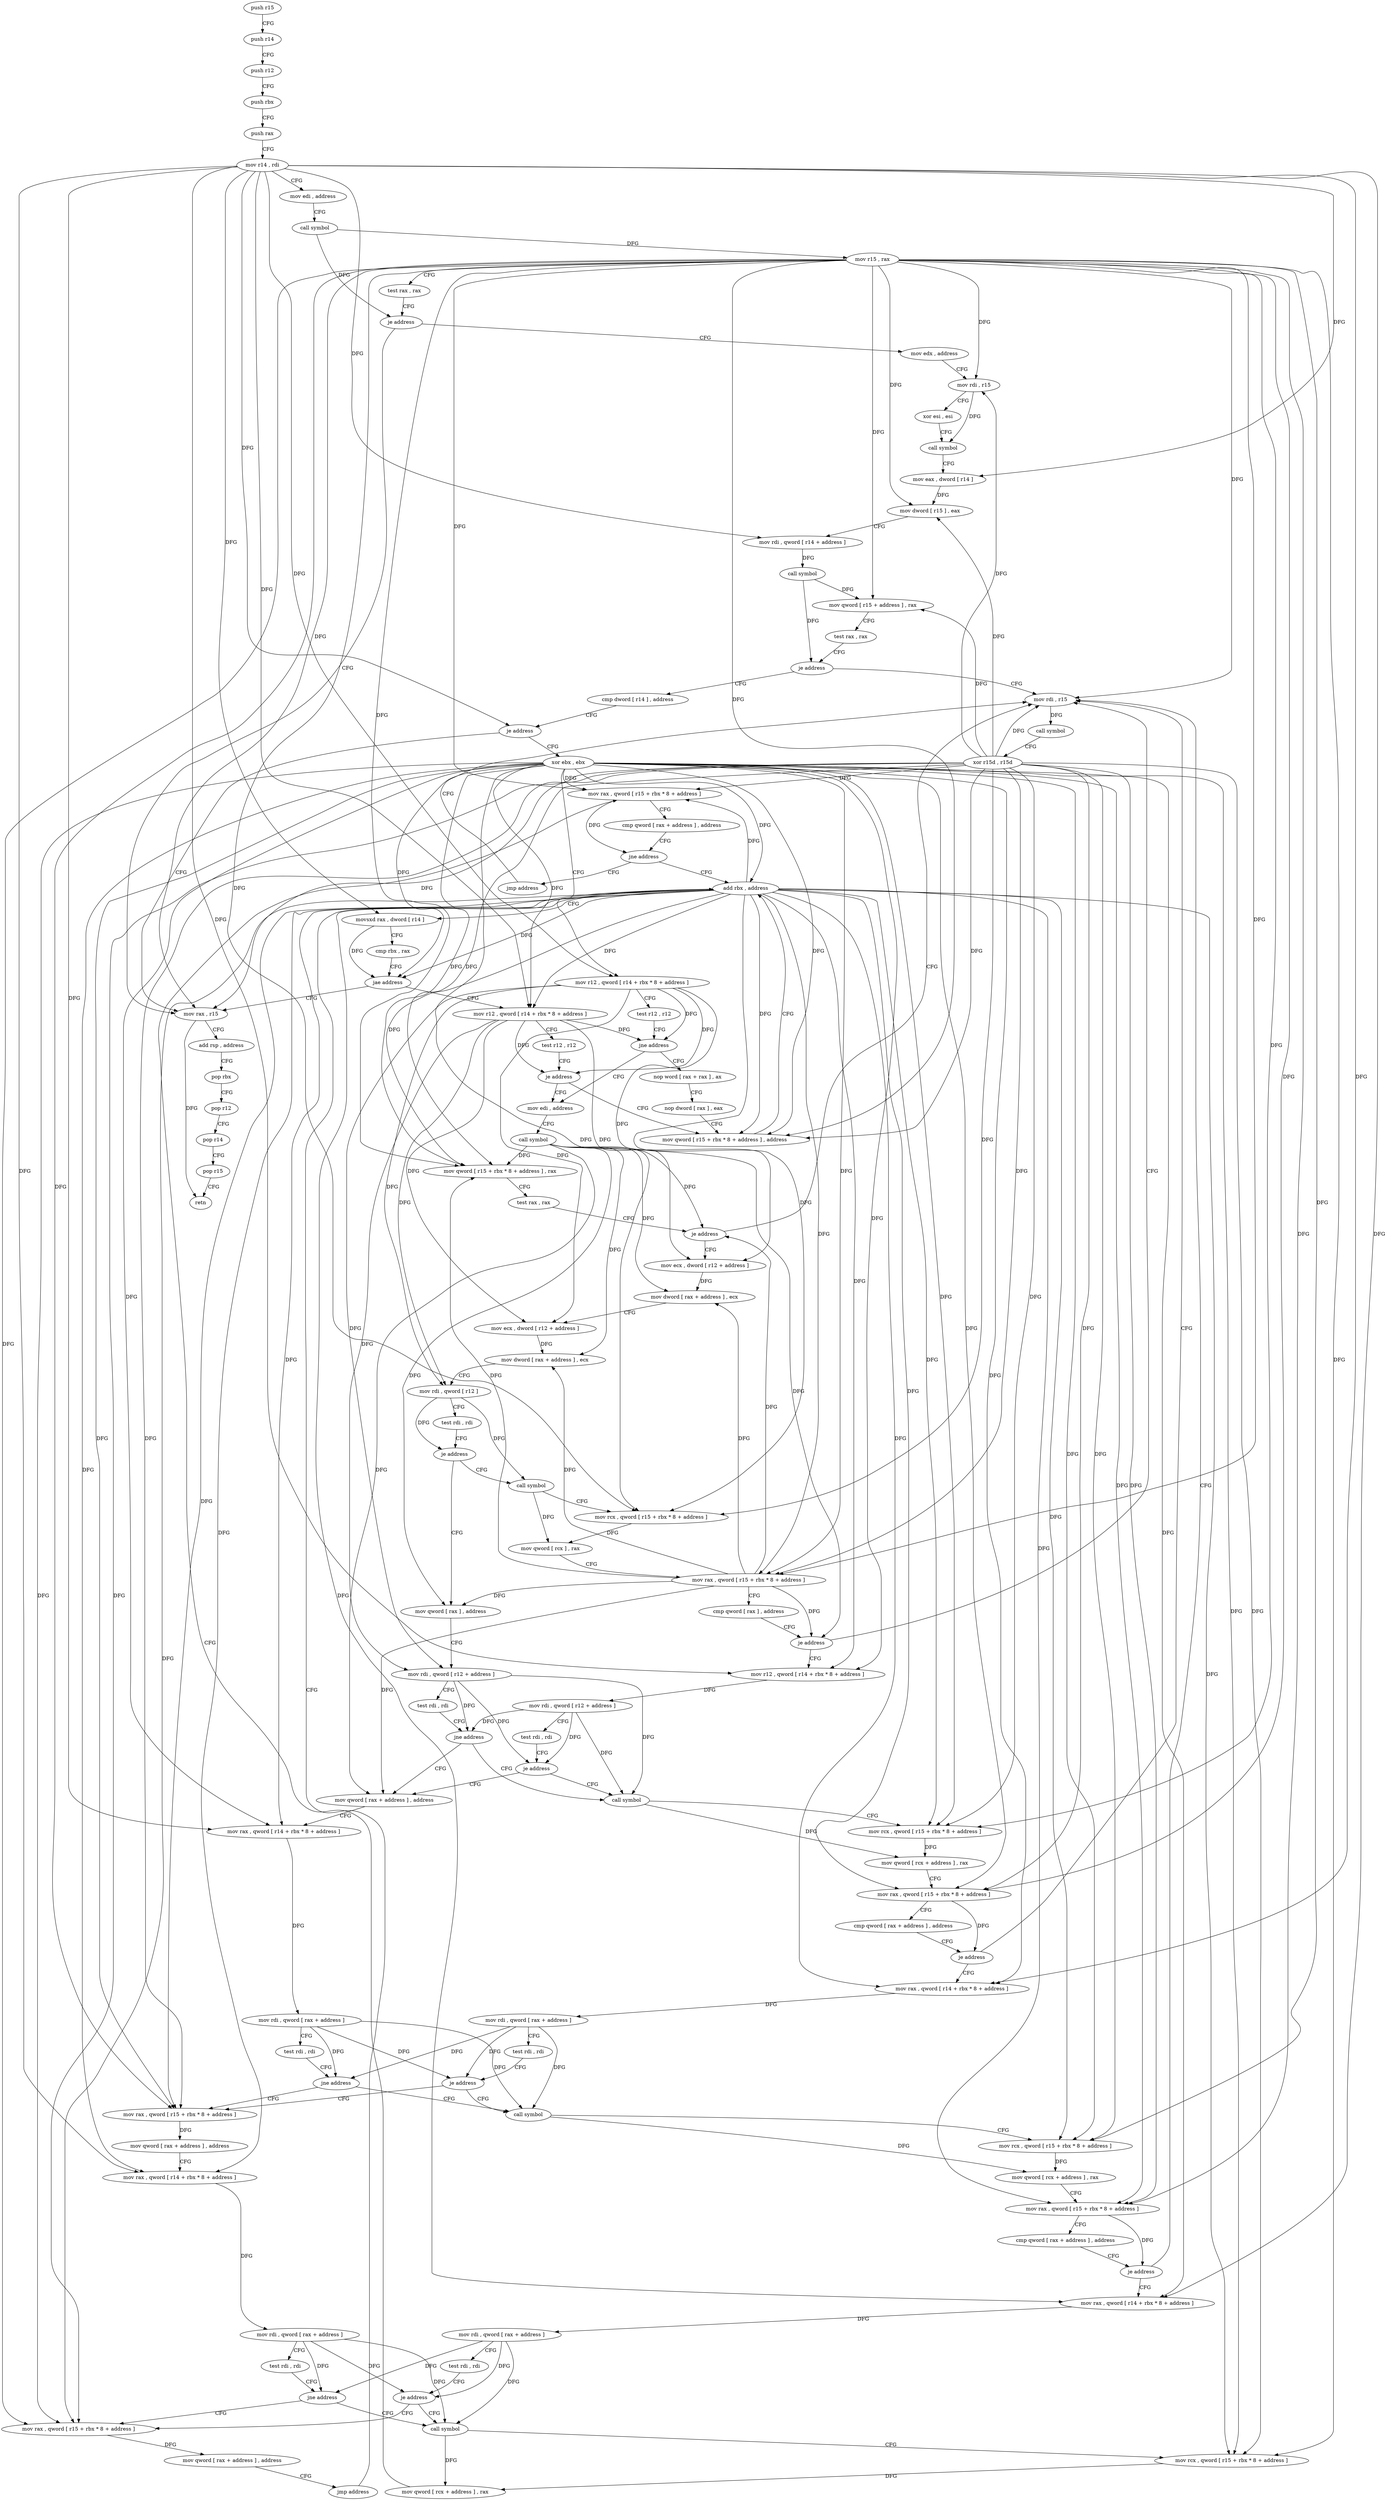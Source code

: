 digraph "func" {
"146720" [label = "push r15" ]
"146722" [label = "push r14" ]
"146724" [label = "push r12" ]
"146726" [label = "push rbx" ]
"146727" [label = "push rax" ]
"146728" [label = "mov r14 , rdi" ]
"146731" [label = "mov edi , address" ]
"146736" [label = "call symbol" ]
"146741" [label = "mov r15 , rax" ]
"146744" [label = "test rax , rax" ]
"146747" [label = "je address" ]
"147187" [label = "mov rax , r15" ]
"146753" [label = "mov edx , address" ]
"147190" [label = "add rsp , address" ]
"147194" [label = "pop rbx" ]
"147195" [label = "pop r12" ]
"147197" [label = "pop r14" ]
"147199" [label = "pop r15" ]
"147201" [label = "retn" ]
"146758" [label = "mov rdi , r15" ]
"146761" [label = "xor esi , esi" ]
"146763" [label = "call symbol" ]
"146768" [label = "mov eax , dword [ r14 ]" ]
"146771" [label = "mov dword [ r15 ] , eax" ]
"146774" [label = "mov rdi , qword [ r14 + address ]" ]
"146778" [label = "call symbol" ]
"146783" [label = "mov qword [ r15 + address ] , rax" ]
"146787" [label = "test rax , rax" ]
"146790" [label = "je address" ]
"147176" [label = "mov rdi , r15" ]
"146796" [label = "cmp dword [ r14 ] , address" ]
"147179" [label = "call symbol" ]
"147184" [label = "xor r15d , r15d" ]
"146800" [label = "je address" ]
"146806" [label = "xor ebx , ebx" ]
"146808" [label = "mov r12 , qword [ r14 + rbx * 8 + address ]" ]
"146813" [label = "test r12 , r12" ]
"146816" [label = "jne address" ]
"146867" [label = "mov edi , address" ]
"146818" [label = "nop word [ rax + rax ] , ax" ]
"146872" [label = "call symbol" ]
"146877" [label = "mov qword [ r15 + rbx * 8 + address ] , rax" ]
"146882" [label = "test rax , rax" ]
"146885" [label = "je address" ]
"146891" [label = "mov ecx , dword [ r12 + address ]" ]
"146828" [label = "nop dword [ rax ] , eax" ]
"146832" [label = "mov qword [ r15 + rbx * 8 + address ] , address" ]
"146896" [label = "mov dword [ rax + address ] , ecx" ]
"146899" [label = "mov ecx , dword [ r12 + address ]" ]
"146904" [label = "mov dword [ rax + address ] , ecx" ]
"146907" [label = "mov rdi , qword [ r12 ]" ]
"146911" [label = "test rdi , rdi" ]
"146914" [label = "je address" ]
"147088" [label = "mov qword [ rax ] , address" ]
"146920" [label = "call symbol" ]
"146857" [label = "mov r12 , qword [ r14 + rbx * 8 + address ]" ]
"146862" [label = "test r12 , r12" ]
"146865" [label = "je address" ]
"147095" [label = "mov rdi , qword [ r12 + address ]" ]
"147100" [label = "test rdi , rdi" ]
"147103" [label = "jne address" ]
"146967" [label = "call symbol" ]
"147109" [label = "mov qword [ rax + address ] , address" ]
"146925" [label = "mov rcx , qword [ r15 + rbx * 8 + address ]" ]
"146930" [label = "mov qword [ rcx ] , rax" ]
"146933" [label = "mov rax , qword [ r15 + rbx * 8 + address ]" ]
"146938" [label = "cmp qword [ rax ] , address" ]
"146942" [label = "je address" ]
"146948" [label = "mov r12 , qword [ r14 + rbx * 8 + address ]" ]
"146841" [label = "add rbx , address" ]
"146972" [label = "mov rcx , qword [ r15 + rbx * 8 + address ]" ]
"146977" [label = "mov qword [ rcx + address ] , rax" ]
"146981" [label = "mov rax , qword [ r15 + rbx * 8 + address ]" ]
"146986" [label = "cmp qword [ rax + address ] , address" ]
"146991" [label = "je address" ]
"146997" [label = "mov rax , qword [ r14 + rbx * 8 + address ]" ]
"147117" [label = "mov rax , qword [ r14 + rbx * 8 + address ]" ]
"147122" [label = "mov rdi , qword [ rax + address ]" ]
"147126" [label = "test rdi , rdi" ]
"147129" [label = "jne address" ]
"147011" [label = "call symbol" ]
"147131" [label = "mov rax , qword [ r15 + rbx * 8 + address ]" ]
"146953" [label = "mov rdi , qword [ r12 + address ]" ]
"146958" [label = "test rdi , rdi" ]
"146961" [label = "je address" ]
"147002" [label = "mov rdi , qword [ rax + address ]" ]
"147006" [label = "test rdi , rdi" ]
"147009" [label = "je address" ]
"147016" [label = "mov rcx , qword [ r15 + rbx * 8 + address ]" ]
"147021" [label = "mov qword [ rcx + address ] , rax" ]
"147025" [label = "mov rax , qword [ r15 + rbx * 8 + address ]" ]
"147030" [label = "cmp qword [ rax + address ] , address" ]
"147035" [label = "je address" ]
"147041" [label = "mov rax , qword [ r14 + rbx * 8 + address ]" ]
"147136" [label = "mov qword [ rax + address ] , address" ]
"147144" [label = "mov rax , qword [ r14 + rbx * 8 + address ]" ]
"147149" [label = "mov rdi , qword [ rax + address ]" ]
"147153" [label = "test rdi , rdi" ]
"147156" [label = "jne address" ]
"147055" [label = "call symbol" ]
"147158" [label = "mov rax , qword [ r15 + rbx * 8 + address ]" ]
"147046" [label = "mov rdi , qword [ rax + address ]" ]
"147050" [label = "test rdi , rdi" ]
"147053" [label = "je address" ]
"147060" [label = "mov rcx , qword [ r15 + rbx * 8 + address ]" ]
"147065" [label = "mov qword [ rcx + address ] , rax" ]
"147069" [label = "mov rax , qword [ r15 + rbx * 8 + address ]" ]
"147074" [label = "cmp qword [ rax + address ] , address" ]
"147079" [label = "jne address" ]
"147085" [label = "jmp address" ]
"147163" [label = "mov qword [ rax + address ] , address" ]
"147171" [label = "jmp address" ]
"146845" [label = "movsxd rax , dword [ r14 ]" ]
"146848" [label = "cmp rbx , rax" ]
"146851" [label = "jae address" ]
"146720" -> "146722" [ label = "CFG" ]
"146722" -> "146724" [ label = "CFG" ]
"146724" -> "146726" [ label = "CFG" ]
"146726" -> "146727" [ label = "CFG" ]
"146727" -> "146728" [ label = "CFG" ]
"146728" -> "146731" [ label = "CFG" ]
"146728" -> "146768" [ label = "DFG" ]
"146728" -> "146774" [ label = "DFG" ]
"146728" -> "146800" [ label = "DFG" ]
"146728" -> "146808" [ label = "DFG" ]
"146728" -> "146845" [ label = "DFG" ]
"146728" -> "147117" [ label = "DFG" ]
"146728" -> "146948" [ label = "DFG" ]
"146728" -> "146857" [ label = "DFG" ]
"146728" -> "146997" [ label = "DFG" ]
"146728" -> "147144" [ label = "DFG" ]
"146728" -> "147041" [ label = "DFG" ]
"146731" -> "146736" [ label = "CFG" ]
"146736" -> "146741" [ label = "DFG" ]
"146736" -> "146747" [ label = "DFG" ]
"146741" -> "146744" [ label = "CFG" ]
"146741" -> "147187" [ label = "DFG" ]
"146741" -> "146758" [ label = "DFG" ]
"146741" -> "146771" [ label = "DFG" ]
"146741" -> "146783" [ label = "DFG" ]
"146741" -> "147176" [ label = "DFG" ]
"146741" -> "146877" [ label = "DFG" ]
"146741" -> "146832" [ label = "DFG" ]
"146741" -> "146925" [ label = "DFG" ]
"146741" -> "146933" [ label = "DFG" ]
"146741" -> "146972" [ label = "DFG" ]
"146741" -> "146981" [ label = "DFG" ]
"146741" -> "147016" [ label = "DFG" ]
"146741" -> "147025" [ label = "DFG" ]
"146741" -> "147131" [ label = "DFG" ]
"146741" -> "147060" [ label = "DFG" ]
"146741" -> "147069" [ label = "DFG" ]
"146741" -> "147158" [ label = "DFG" ]
"146744" -> "146747" [ label = "CFG" ]
"146747" -> "147187" [ label = "CFG" ]
"146747" -> "146753" [ label = "CFG" ]
"147187" -> "147190" [ label = "CFG" ]
"147187" -> "147201" [ label = "DFG" ]
"146753" -> "146758" [ label = "CFG" ]
"147190" -> "147194" [ label = "CFG" ]
"147194" -> "147195" [ label = "CFG" ]
"147195" -> "147197" [ label = "CFG" ]
"147197" -> "147199" [ label = "CFG" ]
"147199" -> "147201" [ label = "CFG" ]
"146758" -> "146761" [ label = "CFG" ]
"146758" -> "146763" [ label = "DFG" ]
"146761" -> "146763" [ label = "CFG" ]
"146763" -> "146768" [ label = "CFG" ]
"146768" -> "146771" [ label = "DFG" ]
"146771" -> "146774" [ label = "CFG" ]
"146774" -> "146778" [ label = "DFG" ]
"146778" -> "146783" [ label = "DFG" ]
"146778" -> "146790" [ label = "DFG" ]
"146783" -> "146787" [ label = "CFG" ]
"146787" -> "146790" [ label = "CFG" ]
"146790" -> "147176" [ label = "CFG" ]
"146790" -> "146796" [ label = "CFG" ]
"147176" -> "147179" [ label = "DFG" ]
"146796" -> "146800" [ label = "CFG" ]
"147179" -> "147184" [ label = "CFG" ]
"147184" -> "147187" [ label = "DFG" ]
"147184" -> "146758" [ label = "DFG" ]
"147184" -> "147176" [ label = "DFG" ]
"147184" -> "146771" [ label = "DFG" ]
"147184" -> "146783" [ label = "DFG" ]
"147184" -> "146877" [ label = "DFG" ]
"147184" -> "146832" [ label = "DFG" ]
"147184" -> "146925" [ label = "DFG" ]
"147184" -> "146933" [ label = "DFG" ]
"147184" -> "146972" [ label = "DFG" ]
"147184" -> "146981" [ label = "DFG" ]
"147184" -> "147016" [ label = "DFG" ]
"147184" -> "147025" [ label = "DFG" ]
"147184" -> "147131" [ label = "DFG" ]
"147184" -> "147060" [ label = "DFG" ]
"147184" -> "147069" [ label = "DFG" ]
"147184" -> "147158" [ label = "DFG" ]
"146800" -> "147187" [ label = "CFG" ]
"146800" -> "146806" [ label = "CFG" ]
"146806" -> "146808" [ label = "CFG" ]
"146806" -> "146877" [ label = "DFG" ]
"146806" -> "146832" [ label = "DFG" ]
"146806" -> "146925" [ label = "DFG" ]
"146806" -> "146933" [ label = "DFG" ]
"146806" -> "146841" [ label = "DFG" ]
"146806" -> "146851" [ label = "DFG" ]
"146806" -> "146972" [ label = "DFG" ]
"146806" -> "146981" [ label = "DFG" ]
"146806" -> "147117" [ label = "DFG" ]
"146806" -> "146948" [ label = "DFG" ]
"146806" -> "146857" [ label = "DFG" ]
"146806" -> "146997" [ label = "DFG" ]
"146806" -> "147016" [ label = "DFG" ]
"146806" -> "147025" [ label = "DFG" ]
"146806" -> "147131" [ label = "DFG" ]
"146806" -> "147144" [ label = "DFG" ]
"146806" -> "147041" [ label = "DFG" ]
"146806" -> "147060" [ label = "DFG" ]
"146806" -> "147069" [ label = "DFG" ]
"146806" -> "147158" [ label = "DFG" ]
"146808" -> "146813" [ label = "CFG" ]
"146808" -> "146816" [ label = "DFG" ]
"146808" -> "146891" [ label = "DFG" ]
"146808" -> "146899" [ label = "DFG" ]
"146808" -> "146907" [ label = "DFG" ]
"146808" -> "147095" [ label = "DFG" ]
"146808" -> "146865" [ label = "DFG" ]
"146813" -> "146816" [ label = "CFG" ]
"146816" -> "146867" [ label = "CFG" ]
"146816" -> "146818" [ label = "CFG" ]
"146867" -> "146872" [ label = "CFG" ]
"146818" -> "146828" [ label = "CFG" ]
"146872" -> "146877" [ label = "DFG" ]
"146872" -> "146885" [ label = "DFG" ]
"146872" -> "146896" [ label = "DFG" ]
"146872" -> "146904" [ label = "DFG" ]
"146872" -> "147088" [ label = "DFG" ]
"146872" -> "146942" [ label = "DFG" ]
"146872" -> "147109" [ label = "DFG" ]
"146877" -> "146882" [ label = "CFG" ]
"146882" -> "146885" [ label = "CFG" ]
"146885" -> "147176" [ label = "CFG" ]
"146885" -> "146891" [ label = "CFG" ]
"146891" -> "146896" [ label = "DFG" ]
"146828" -> "146832" [ label = "CFG" ]
"146832" -> "146841" [ label = "CFG" ]
"146896" -> "146899" [ label = "CFG" ]
"146899" -> "146904" [ label = "DFG" ]
"146904" -> "146907" [ label = "CFG" ]
"146907" -> "146911" [ label = "CFG" ]
"146907" -> "146914" [ label = "DFG" ]
"146907" -> "146920" [ label = "DFG" ]
"146911" -> "146914" [ label = "CFG" ]
"146914" -> "147088" [ label = "CFG" ]
"146914" -> "146920" [ label = "CFG" ]
"147088" -> "147095" [ label = "CFG" ]
"146920" -> "146925" [ label = "CFG" ]
"146920" -> "146930" [ label = "DFG" ]
"146857" -> "146862" [ label = "CFG" ]
"146857" -> "146816" [ label = "DFG" ]
"146857" -> "146891" [ label = "DFG" ]
"146857" -> "146899" [ label = "DFG" ]
"146857" -> "146907" [ label = "DFG" ]
"146857" -> "147095" [ label = "DFG" ]
"146857" -> "146865" [ label = "DFG" ]
"146862" -> "146865" [ label = "CFG" ]
"146865" -> "146832" [ label = "CFG" ]
"146865" -> "146867" [ label = "CFG" ]
"147095" -> "147100" [ label = "CFG" ]
"147095" -> "147103" [ label = "DFG" ]
"147095" -> "146967" [ label = "DFG" ]
"147095" -> "146961" [ label = "DFG" ]
"147100" -> "147103" [ label = "CFG" ]
"147103" -> "146967" [ label = "CFG" ]
"147103" -> "147109" [ label = "CFG" ]
"146967" -> "146972" [ label = "CFG" ]
"146967" -> "146977" [ label = "DFG" ]
"147109" -> "147117" [ label = "CFG" ]
"146925" -> "146930" [ label = "DFG" ]
"146930" -> "146933" [ label = "CFG" ]
"146933" -> "146938" [ label = "CFG" ]
"146933" -> "146877" [ label = "DFG" ]
"146933" -> "146885" [ label = "DFG" ]
"146933" -> "147088" [ label = "DFG" ]
"146933" -> "146896" [ label = "DFG" ]
"146933" -> "146904" [ label = "DFG" ]
"146933" -> "146942" [ label = "DFG" ]
"146933" -> "147109" [ label = "DFG" ]
"146938" -> "146942" [ label = "CFG" ]
"146942" -> "147176" [ label = "CFG" ]
"146942" -> "146948" [ label = "CFG" ]
"146948" -> "146953" [ label = "DFG" ]
"146841" -> "146845" [ label = "CFG" ]
"146841" -> "146832" [ label = "DFG" ]
"146841" -> "146925" [ label = "DFG" ]
"146841" -> "146933" [ label = "DFG" ]
"146841" -> "146877" [ label = "DFG" ]
"146841" -> "146851" [ label = "DFG" ]
"146841" -> "146972" [ label = "DFG" ]
"146841" -> "146981" [ label = "DFG" ]
"146841" -> "147117" [ label = "DFG" ]
"146841" -> "146948" [ label = "DFG" ]
"146841" -> "146857" [ label = "DFG" ]
"146841" -> "146997" [ label = "DFG" ]
"146841" -> "147016" [ label = "DFG" ]
"146841" -> "147025" [ label = "DFG" ]
"146841" -> "147131" [ label = "DFG" ]
"146841" -> "147144" [ label = "DFG" ]
"146841" -> "147041" [ label = "DFG" ]
"146841" -> "147060" [ label = "DFG" ]
"146841" -> "147069" [ label = "DFG" ]
"146841" -> "147158" [ label = "DFG" ]
"146972" -> "146977" [ label = "DFG" ]
"146977" -> "146981" [ label = "CFG" ]
"146981" -> "146986" [ label = "CFG" ]
"146981" -> "146991" [ label = "DFG" ]
"146986" -> "146991" [ label = "CFG" ]
"146991" -> "147176" [ label = "CFG" ]
"146991" -> "146997" [ label = "CFG" ]
"146997" -> "147002" [ label = "DFG" ]
"147117" -> "147122" [ label = "DFG" ]
"147122" -> "147126" [ label = "CFG" ]
"147122" -> "147129" [ label = "DFG" ]
"147122" -> "147009" [ label = "DFG" ]
"147122" -> "147011" [ label = "DFG" ]
"147126" -> "147129" [ label = "CFG" ]
"147129" -> "147011" [ label = "CFG" ]
"147129" -> "147131" [ label = "CFG" ]
"147011" -> "147016" [ label = "CFG" ]
"147011" -> "147021" [ label = "DFG" ]
"147131" -> "147136" [ label = "DFG" ]
"146953" -> "146958" [ label = "CFG" ]
"146953" -> "147103" [ label = "DFG" ]
"146953" -> "146967" [ label = "DFG" ]
"146953" -> "146961" [ label = "DFG" ]
"146958" -> "146961" [ label = "CFG" ]
"146961" -> "147109" [ label = "CFG" ]
"146961" -> "146967" [ label = "CFG" ]
"147002" -> "147006" [ label = "CFG" ]
"147002" -> "147129" [ label = "DFG" ]
"147002" -> "147009" [ label = "DFG" ]
"147002" -> "147011" [ label = "DFG" ]
"147006" -> "147009" [ label = "CFG" ]
"147009" -> "147131" [ label = "CFG" ]
"147009" -> "147011" [ label = "CFG" ]
"147016" -> "147021" [ label = "DFG" ]
"147021" -> "147025" [ label = "CFG" ]
"147025" -> "147030" [ label = "CFG" ]
"147025" -> "147035" [ label = "DFG" ]
"147030" -> "147035" [ label = "CFG" ]
"147035" -> "147176" [ label = "CFG" ]
"147035" -> "147041" [ label = "CFG" ]
"147041" -> "147046" [ label = "DFG" ]
"147136" -> "147144" [ label = "CFG" ]
"147144" -> "147149" [ label = "DFG" ]
"147149" -> "147153" [ label = "CFG" ]
"147149" -> "147156" [ label = "DFG" ]
"147149" -> "147053" [ label = "DFG" ]
"147149" -> "147055" [ label = "DFG" ]
"147153" -> "147156" [ label = "CFG" ]
"147156" -> "147055" [ label = "CFG" ]
"147156" -> "147158" [ label = "CFG" ]
"147055" -> "147060" [ label = "CFG" ]
"147055" -> "147065" [ label = "DFG" ]
"147158" -> "147163" [ label = "DFG" ]
"147046" -> "147050" [ label = "CFG" ]
"147046" -> "147156" [ label = "DFG" ]
"147046" -> "147053" [ label = "DFG" ]
"147046" -> "147055" [ label = "DFG" ]
"147050" -> "147053" [ label = "CFG" ]
"147053" -> "147158" [ label = "CFG" ]
"147053" -> "147055" [ label = "CFG" ]
"147060" -> "147065" [ label = "DFG" ]
"147065" -> "147069" [ label = "CFG" ]
"147069" -> "147074" [ label = "CFG" ]
"147069" -> "147079" [ label = "DFG" ]
"147074" -> "147079" [ label = "CFG" ]
"147079" -> "146841" [ label = "CFG" ]
"147079" -> "147085" [ label = "CFG" ]
"147085" -> "147176" [ label = "CFG" ]
"147163" -> "147171" [ label = "CFG" ]
"147171" -> "146841" [ label = "CFG" ]
"146845" -> "146848" [ label = "CFG" ]
"146845" -> "146851" [ label = "DFG" ]
"146848" -> "146851" [ label = "CFG" ]
"146851" -> "147187" [ label = "CFG" ]
"146851" -> "146857" [ label = "CFG" ]
}
